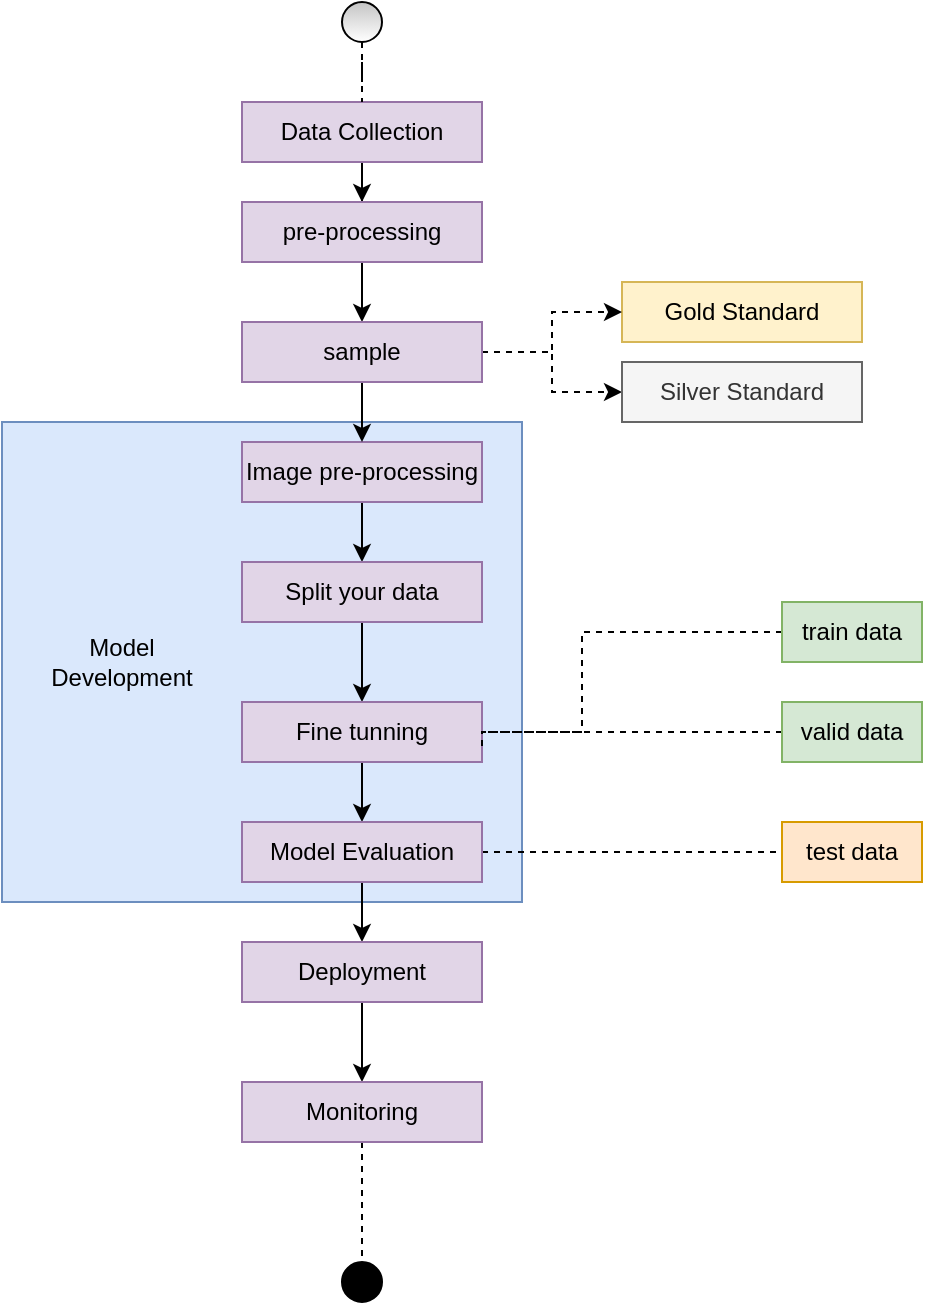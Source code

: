 <mxfile version="13.7.3" type="device"><diagram id="EKh9M2mKQaaZzRZdEXyX" name="Página-1"><mxGraphModel dx="1422" dy="822" grid="1" gridSize="10" guides="1" tooltips="1" connect="1" arrows="1" fold="1" page="1" pageScale="1" pageWidth="827" pageHeight="1169" math="0" shadow="0"><root><mxCell id="0"/><mxCell id="1" parent="0"/><mxCell id="hkoeWUODNbS1Oq-hZGAc-31" value="" style="rounded=0;whiteSpace=wrap;html=1;fillColor=#dae8fc;strokeColor=#6c8ebf;" vertex="1" parent="1"><mxGeometry x="160" y="280" width="260" height="240" as="geometry"/></mxCell><mxCell id="hkoeWUODNbS1Oq-hZGAc-11" style="edgeStyle=orthogonalEdgeStyle;rounded=0;orthogonalLoop=1;jettySize=auto;html=1;" edge="1" parent="1" source="hkoeWUODNbS1Oq-hZGAc-1" target="hkoeWUODNbS1Oq-hZGAc-13"><mxGeometry relative="1" as="geometry"/></mxCell><mxCell id="hkoeWUODNbS1Oq-hZGAc-1" value="Data Collection" style="rounded=0;whiteSpace=wrap;html=1;fillColor=#e1d5e7;strokeColor=#9673a6;" vertex="1" parent="1"><mxGeometry x="280" y="120" width="120" height="30" as="geometry"/></mxCell><mxCell id="hkoeWUODNbS1Oq-hZGAc-12" style="edgeStyle=orthogonalEdgeStyle;rounded=0;orthogonalLoop=1;jettySize=auto;html=1;entryX=0.5;entryY=0;entryDx=0;entryDy=0;" edge="1" parent="1" source="hkoeWUODNbS1Oq-hZGAc-2" target="hkoeWUODNbS1Oq-hZGAc-4"><mxGeometry relative="1" as="geometry"/></mxCell><mxCell id="hkoeWUODNbS1Oq-hZGAc-2" value="Image pre-processing" style="rounded=0;whiteSpace=wrap;html=1;fillColor=#e1d5e7;strokeColor=#9673a6;" vertex="1" parent="1"><mxGeometry x="280" y="290" width="120" height="30" as="geometry"/></mxCell><mxCell id="hkoeWUODNbS1Oq-hZGAc-3" value="Gold Standard" style="rounded=0;whiteSpace=wrap;html=1;fillColor=#fff2cc;strokeColor=#d6b656;" vertex="1" parent="1"><mxGeometry x="470" y="210" width="120" height="30" as="geometry"/></mxCell><mxCell id="hkoeWUODNbS1Oq-hZGAc-21" style="edgeStyle=orthogonalEdgeStyle;rounded=0;orthogonalLoop=1;jettySize=auto;html=1;" edge="1" parent="1" source="hkoeWUODNbS1Oq-hZGAc-4" target="hkoeWUODNbS1Oq-hZGAc-7"><mxGeometry relative="1" as="geometry"/></mxCell><mxCell id="hkoeWUODNbS1Oq-hZGAc-4" value="Split your data" style="rounded=0;whiteSpace=wrap;html=1;fillColor=#e1d5e7;strokeColor=#9673a6;" vertex="1" parent="1"><mxGeometry x="280" y="350" width="120" height="30" as="geometry"/></mxCell><mxCell id="hkoeWUODNbS1Oq-hZGAc-22" style="edgeStyle=orthogonalEdgeStyle;rounded=0;orthogonalLoop=1;jettySize=auto;html=1;" edge="1" parent="1" source="hkoeWUODNbS1Oq-hZGAc-7" target="hkoeWUODNbS1Oq-hZGAc-8"><mxGeometry relative="1" as="geometry"/></mxCell><mxCell id="hkoeWUODNbS1Oq-hZGAc-7" value="Fine tunning" style="rounded=0;whiteSpace=wrap;html=1;fillColor=#e1d5e7;strokeColor=#9673a6;" vertex="1" parent="1"><mxGeometry x="280" y="420" width="120" height="30" as="geometry"/></mxCell><mxCell id="hkoeWUODNbS1Oq-hZGAc-23" style="edgeStyle=orthogonalEdgeStyle;rounded=0;orthogonalLoop=1;jettySize=auto;html=1;" edge="1" parent="1" source="hkoeWUODNbS1Oq-hZGAc-8" target="hkoeWUODNbS1Oq-hZGAc-9"><mxGeometry relative="1" as="geometry"/></mxCell><mxCell id="hkoeWUODNbS1Oq-hZGAc-36" style="edgeStyle=orthogonalEdgeStyle;rounded=0;orthogonalLoop=1;jettySize=auto;html=1;dashed=1;endArrow=none;endFill=0;" edge="1" parent="1" source="hkoeWUODNbS1Oq-hZGAc-8" target="hkoeWUODNbS1Oq-hZGAc-29"><mxGeometry relative="1" as="geometry"/></mxCell><mxCell id="hkoeWUODNbS1Oq-hZGAc-8" value="Model Evaluation" style="rounded=0;whiteSpace=wrap;html=1;fillColor=#e1d5e7;strokeColor=#9673a6;" vertex="1" parent="1"><mxGeometry x="280" y="480" width="120" height="30" as="geometry"/></mxCell><mxCell id="hkoeWUODNbS1Oq-hZGAc-24" style="edgeStyle=orthogonalEdgeStyle;rounded=0;orthogonalLoop=1;jettySize=auto;html=1;entryX=0.5;entryY=0;entryDx=0;entryDy=0;" edge="1" parent="1" source="hkoeWUODNbS1Oq-hZGAc-9" target="hkoeWUODNbS1Oq-hZGAc-10"><mxGeometry relative="1" as="geometry"/></mxCell><mxCell id="hkoeWUODNbS1Oq-hZGAc-9" value="Deployment" style="rounded=0;whiteSpace=wrap;html=1;fillColor=#e1d5e7;strokeColor=#9673a6;" vertex="1" parent="1"><mxGeometry x="280" y="540" width="120" height="30" as="geometry"/></mxCell><mxCell id="hkoeWUODNbS1Oq-hZGAc-39" style="edgeStyle=orthogonalEdgeStyle;rounded=0;orthogonalLoop=1;jettySize=auto;html=1;entryX=0.5;entryY=0;entryDx=0;entryDy=0;dashed=1;endArrow=none;endFill=0;" edge="1" parent="1" source="hkoeWUODNbS1Oq-hZGAc-10" target="hkoeWUODNbS1Oq-hZGAc-38"><mxGeometry relative="1" as="geometry"/></mxCell><mxCell id="hkoeWUODNbS1Oq-hZGAc-10" value="Monitoring" style="rounded=0;whiteSpace=wrap;html=1;fillColor=#e1d5e7;strokeColor=#9673a6;" vertex="1" parent="1"><mxGeometry x="280" y="610" width="120" height="30" as="geometry"/></mxCell><mxCell id="hkoeWUODNbS1Oq-hZGAc-15" style="edgeStyle=orthogonalEdgeStyle;rounded=0;orthogonalLoop=1;jettySize=auto;html=1;" edge="1" parent="1" source="hkoeWUODNbS1Oq-hZGAc-13" target="hkoeWUODNbS1Oq-hZGAc-14"><mxGeometry relative="1" as="geometry"/></mxCell><mxCell id="hkoeWUODNbS1Oq-hZGAc-13" value="pre-processing" style="rounded=0;whiteSpace=wrap;html=1;fillColor=#e1d5e7;strokeColor=#9673a6;" vertex="1" parent="1"><mxGeometry x="280" y="170" width="120" height="30" as="geometry"/></mxCell><mxCell id="hkoeWUODNbS1Oq-hZGAc-16" style="edgeStyle=orthogonalEdgeStyle;rounded=0;orthogonalLoop=1;jettySize=auto;html=1;" edge="1" parent="1" source="hkoeWUODNbS1Oq-hZGAc-14" target="hkoeWUODNbS1Oq-hZGAc-2"><mxGeometry relative="1" as="geometry"/></mxCell><mxCell id="hkoeWUODNbS1Oq-hZGAc-26" style="edgeStyle=orthogonalEdgeStyle;rounded=0;orthogonalLoop=1;jettySize=auto;html=1;entryX=0;entryY=0.5;entryDx=0;entryDy=0;dashed=1;" edge="1" parent="1" source="hkoeWUODNbS1Oq-hZGAc-14" target="hkoeWUODNbS1Oq-hZGAc-3"><mxGeometry relative="1" as="geometry"/></mxCell><mxCell id="hkoeWUODNbS1Oq-hZGAc-27" style="edgeStyle=orthogonalEdgeStyle;rounded=0;orthogonalLoop=1;jettySize=auto;html=1;entryX=0;entryY=0.5;entryDx=0;entryDy=0;dashed=1;" edge="1" parent="1" source="hkoeWUODNbS1Oq-hZGAc-14" target="hkoeWUODNbS1Oq-hZGAc-25"><mxGeometry relative="1" as="geometry"/></mxCell><mxCell id="hkoeWUODNbS1Oq-hZGAc-14" value="sample" style="rounded=0;whiteSpace=wrap;html=1;fillColor=#e1d5e7;strokeColor=#9673a6;" vertex="1" parent="1"><mxGeometry x="280" y="230" width="120" height="30" as="geometry"/></mxCell><mxCell id="hkoeWUODNbS1Oq-hZGAc-25" value="Silver Standard" style="rounded=0;whiteSpace=wrap;html=1;fillColor=#f5f5f5;strokeColor=#666666;fontColor=#333333;" vertex="1" parent="1"><mxGeometry x="470" y="250" width="120" height="30" as="geometry"/></mxCell><mxCell id="hkoeWUODNbS1Oq-hZGAc-29" value="test data" style="rounded=0;whiteSpace=wrap;html=1;fillColor=#ffe6cc;strokeColor=#d79b00;" vertex="1" parent="1"><mxGeometry x="550" y="480" width="70" height="30" as="geometry"/></mxCell><mxCell id="hkoeWUODNbS1Oq-hZGAc-35" style="edgeStyle=orthogonalEdgeStyle;rounded=0;orthogonalLoop=1;jettySize=auto;html=1;dashed=1;endArrow=none;endFill=0;" edge="1" parent="1" source="hkoeWUODNbS1Oq-hZGAc-30" target="hkoeWUODNbS1Oq-hZGAc-7"><mxGeometry relative="1" as="geometry"/></mxCell><mxCell id="hkoeWUODNbS1Oq-hZGAc-30" value="valid data" style="rounded=0;whiteSpace=wrap;html=1;fillColor=#d5e8d4;strokeColor=#82b366;" vertex="1" parent="1"><mxGeometry x="550" y="420" width="70" height="30" as="geometry"/></mxCell><mxCell id="hkoeWUODNbS1Oq-hZGAc-34" style="edgeStyle=orthogonalEdgeStyle;rounded=0;orthogonalLoop=1;jettySize=auto;html=1;entryX=1;entryY=0.75;entryDx=0;entryDy=0;dashed=1;endArrow=none;endFill=0;" edge="1" parent="1" source="hkoeWUODNbS1Oq-hZGAc-33" target="hkoeWUODNbS1Oq-hZGAc-7"><mxGeometry relative="1" as="geometry"><Array as="points"><mxPoint x="450" y="385"/><mxPoint x="450" y="435"/><mxPoint x="400" y="435"/></Array></mxGeometry></mxCell><mxCell id="hkoeWUODNbS1Oq-hZGAc-33" value="train data" style="rounded=0;whiteSpace=wrap;html=1;fillColor=#d5e8d4;strokeColor=#82b366;" vertex="1" parent="1"><mxGeometry x="550" y="370" width="70" height="30" as="geometry"/></mxCell><mxCell id="hkoeWUODNbS1Oq-hZGAc-37" value="Model Development" style="text;html=1;strokeColor=none;fillColor=none;align=center;verticalAlign=middle;whiteSpace=wrap;rounded=0;" vertex="1" parent="1"><mxGeometry x="200" y="390" width="40" height="20" as="geometry"/></mxCell><mxCell id="hkoeWUODNbS1Oq-hZGAc-38" value="" style="ellipse;whiteSpace=wrap;html=1;aspect=fixed;fillColor=#000000;" vertex="1" parent="1"><mxGeometry x="330" y="700" width="20" height="20" as="geometry"/></mxCell><mxCell id="hkoeWUODNbS1Oq-hZGAc-42" style="edgeStyle=orthogonalEdgeStyle;rounded=0;orthogonalLoop=1;jettySize=auto;html=1;entryX=0.5;entryY=0;entryDx=0;entryDy=0;dashed=1;endArrow=none;endFill=0;" edge="1" parent="1" source="hkoeWUODNbS1Oq-hZGAc-40" target="hkoeWUODNbS1Oq-hZGAc-1"><mxGeometry relative="1" as="geometry"/></mxCell><mxCell id="hkoeWUODNbS1Oq-hZGAc-40" value="" style="ellipse;whiteSpace=wrap;html=1;aspect=fixed;gradientColor=#ffffff;fillColor=#C4C4C4;" vertex="1" parent="1"><mxGeometry x="330" y="70" width="20" height="20" as="geometry"/></mxCell></root></mxGraphModel></diagram></mxfile>